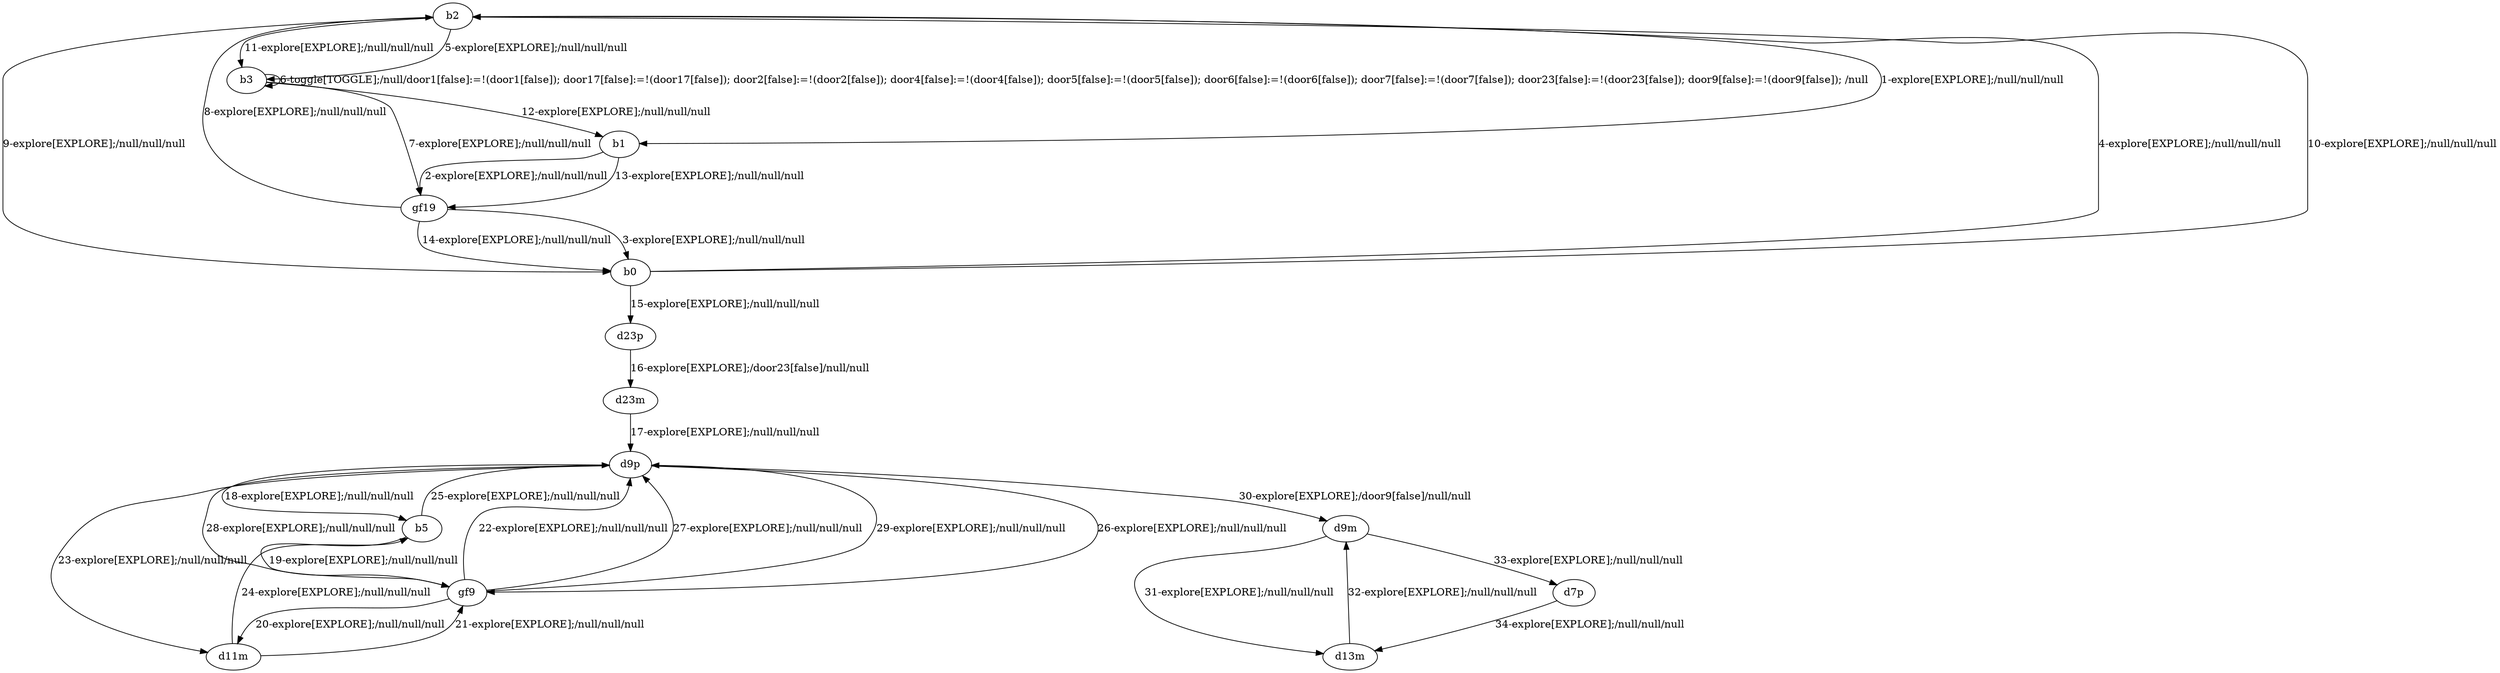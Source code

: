 # Total number of goals covered by this test: 1
# d9p --> d11m

digraph g {
"b2" -> "b1" [label = "1-explore[EXPLORE];/null/null/null"];
"b1" -> "gf19" [label = "2-explore[EXPLORE];/null/null/null"];
"gf19" -> "b0" [label = "3-explore[EXPLORE];/null/null/null"];
"b0" -> "b2" [label = "4-explore[EXPLORE];/null/null/null"];
"b2" -> "b3" [label = "5-explore[EXPLORE];/null/null/null"];
"b3" -> "b3" [label = "6-toggle[TOGGLE];/null/door1[false]:=!(door1[false]); door17[false]:=!(door17[false]); door2[false]:=!(door2[false]); door4[false]:=!(door4[false]); door5[false]:=!(door5[false]); door6[false]:=!(door6[false]); door7[false]:=!(door7[false]); door23[false]:=!(door23[false]); door9[false]:=!(door9[false]); /null"];
"b3" -> "gf19" [label = "7-explore[EXPLORE];/null/null/null"];
"gf19" -> "b2" [label = "8-explore[EXPLORE];/null/null/null"];
"b2" -> "b0" [label = "9-explore[EXPLORE];/null/null/null"];
"b0" -> "b2" [label = "10-explore[EXPLORE];/null/null/null"];
"b2" -> "b3" [label = "11-explore[EXPLORE];/null/null/null"];
"b3" -> "b1" [label = "12-explore[EXPLORE];/null/null/null"];
"b1" -> "gf19" [label = "13-explore[EXPLORE];/null/null/null"];
"gf19" -> "b0" [label = "14-explore[EXPLORE];/null/null/null"];
"b0" -> "d23p" [label = "15-explore[EXPLORE];/null/null/null"];
"d23p" -> "d23m" [label = "16-explore[EXPLORE];/door23[false]/null/null"];
"d23m" -> "d9p" [label = "17-explore[EXPLORE];/null/null/null"];
"d9p" -> "b5" [label = "18-explore[EXPLORE];/null/null/null"];
"b5" -> "gf9" [label = "19-explore[EXPLORE];/null/null/null"];
"gf9" -> "d11m" [label = "20-explore[EXPLORE];/null/null/null"];
"d11m" -> "gf9" [label = "21-explore[EXPLORE];/null/null/null"];
"gf9" -> "d9p" [label = "22-explore[EXPLORE];/null/null/null"];
"d9p" -> "d11m" [label = "23-explore[EXPLORE];/null/null/null"];
"d11m" -> "b5" [label = "24-explore[EXPLORE];/null/null/null"];
"b5" -> "d9p" [label = "25-explore[EXPLORE];/null/null/null"];
"d9p" -> "gf9" [label = "26-explore[EXPLORE];/null/null/null"];
"gf9" -> "d9p" [label = "27-explore[EXPLORE];/null/null/null"];
"d9p" -> "gf9" [label = "28-explore[EXPLORE];/null/null/null"];
"gf9" -> "d9p" [label = "29-explore[EXPLORE];/null/null/null"];
"d9p" -> "d9m" [label = "30-explore[EXPLORE];/door9[false]/null/null"];
"d9m" -> "d13m" [label = "31-explore[EXPLORE];/null/null/null"];
"d13m" -> "d9m" [label = "32-explore[EXPLORE];/null/null/null"];
"d9m" -> "d7p" [label = "33-explore[EXPLORE];/null/null/null"];
"d7p" -> "d13m" [label = "34-explore[EXPLORE];/null/null/null"];
}